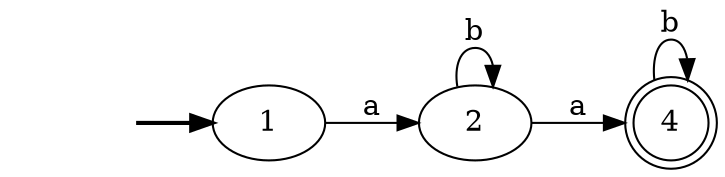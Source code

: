digraph "AFD_DIRECT_MIN#1PreLabB" {
	graph [rankdir=LR]
	fake [style=invisible]
	fake -> 1 [style=bold]
	1 [root=true]
	2
	1 -> 2 [label=a]
	2
	4 [shape=doublecircle]
	2 -> 4 [label=a]
	2 -> 2 [label=b]
	4 [shape=doublecircle]
	4 -> 4 [label=b]
}
